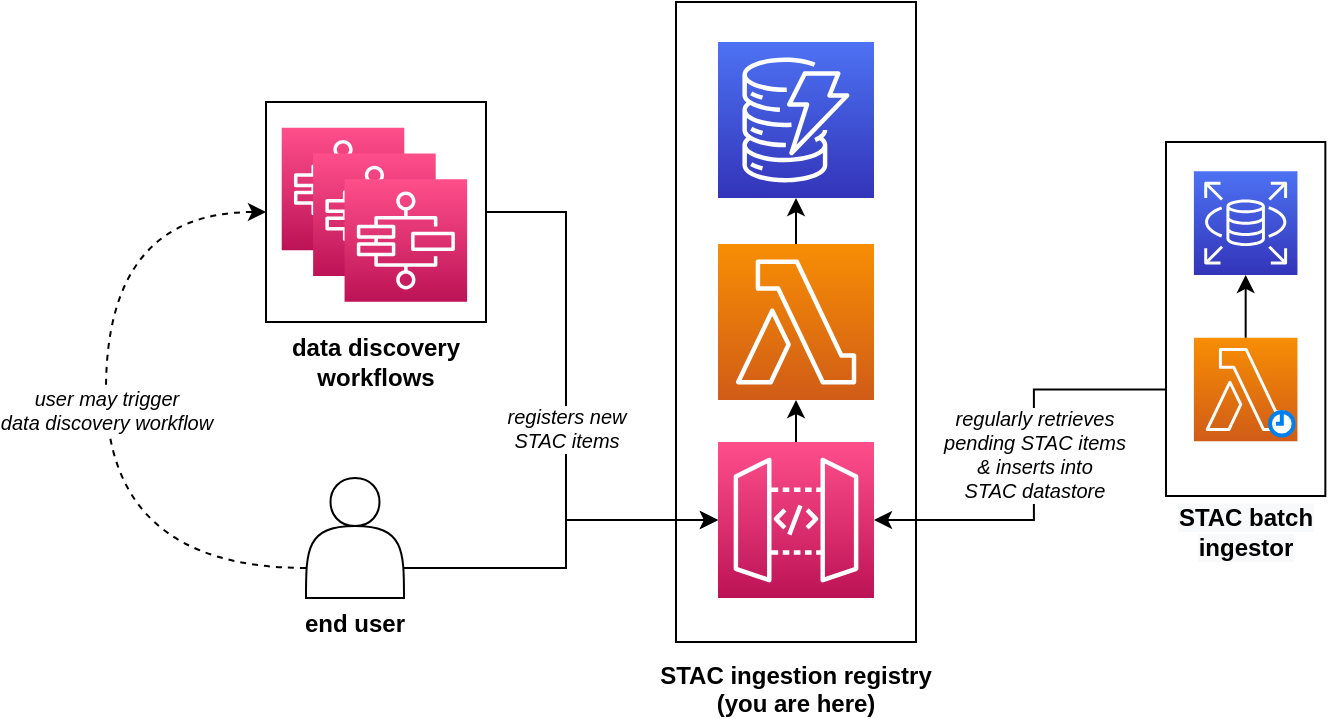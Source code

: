 <mxfile version="16.6.5"><diagram id="C6awfudmIj2i-8Lco_9b" name="Page-1"><mxGraphModel dx="1308" dy="798" grid="1" gridSize="10" guides="1" tooltips="1" connect="1" arrows="1" fold="1" page="1" pageScale="1" pageWidth="850" pageHeight="1100" math="0" shadow="0"><root><mxCell id="0"/><mxCell id="1" parent="0"/><mxCell id="BolRn20qtU3Z9M9oc3L7-16" value="STAC ingestion registry&#10;(you are here)" style="group;verticalAlign=bottom;spacingBottom=-40;fontStyle=1" vertex="1" connectable="0" parent="1"><mxGeometry x="425" y="110" width="120" height="320" as="geometry"/></mxCell><mxCell id="BolRn20qtU3Z9M9oc3L7-6" value="" style="rounded=0;whiteSpace=wrap;html=1;" vertex="1" parent="BolRn20qtU3Z9M9oc3L7-16"><mxGeometry width="120" height="320" as="geometry"/></mxCell><mxCell id="BolRn20qtU3Z9M9oc3L7-7" value="" style="sketch=0;points=[[0,0,0],[0.25,0,0],[0.5,0,0],[0.75,0,0],[1,0,0],[0,1,0],[0.25,1,0],[0.5,1,0],[0.75,1,0],[1,1,0],[0,0.25,0],[0,0.5,0],[0,0.75,0],[1,0.25,0],[1,0.5,0],[1,0.75,0]];outlineConnect=0;fontColor=#232F3E;gradientColor=#4D72F3;gradientDirection=north;fillColor=#3334B9;strokeColor=#ffffff;dashed=0;verticalLabelPosition=bottom;verticalAlign=top;align=center;html=1;fontSize=12;fontStyle=0;aspect=fixed;shape=mxgraph.aws4.resourceIcon;resIcon=mxgraph.aws4.dynamodb;" vertex="1" parent="BolRn20qtU3Z9M9oc3L7-16"><mxGeometry x="21" y="20" width="78" height="78" as="geometry"/></mxCell><mxCell id="BolRn20qtU3Z9M9oc3L7-8" value="" style="sketch=0;points=[[0,0,0],[0.25,0,0],[0.5,0,0],[0.75,0,0],[1,0,0],[0,1,0],[0.25,1,0],[0.5,1,0],[0.75,1,0],[1,1,0],[0,0.25,0],[0,0.5,0],[0,0.75,0],[1,0.25,0],[1,0.5,0],[1,0.75,0]];outlineConnect=0;fontColor=#232F3E;gradientColor=#FF4F8B;gradientDirection=north;fillColor=#BC1356;strokeColor=#ffffff;dashed=0;verticalLabelPosition=bottom;verticalAlign=top;align=center;html=1;fontSize=12;fontStyle=0;aspect=fixed;shape=mxgraph.aws4.resourceIcon;resIcon=mxgraph.aws4.api_gateway;" vertex="1" parent="BolRn20qtU3Z9M9oc3L7-16"><mxGeometry x="21" y="220" width="78" height="78" as="geometry"/></mxCell><mxCell id="BolRn20qtU3Z9M9oc3L7-14" style="edgeStyle=orthogonalEdgeStyle;rounded=0;orthogonalLoop=1;jettySize=auto;html=1;exitX=0.5;exitY=0;exitDx=0;exitDy=0;exitPerimeter=0;" edge="1" parent="BolRn20qtU3Z9M9oc3L7-16" source="BolRn20qtU3Z9M9oc3L7-26" target="BolRn20qtU3Z9M9oc3L7-7"><mxGeometry relative="1" as="geometry"><mxPoint x="60" y="120" as="sourcePoint"/></mxGeometry></mxCell><mxCell id="BolRn20qtU3Z9M9oc3L7-13" style="edgeStyle=orthogonalEdgeStyle;rounded=0;orthogonalLoop=1;jettySize=auto;html=1;entryX=0.5;entryY=1;entryDx=0;entryDy=0;entryPerimeter=0;" edge="1" parent="BolRn20qtU3Z9M9oc3L7-16" source="BolRn20qtU3Z9M9oc3L7-8" target="BolRn20qtU3Z9M9oc3L7-26"><mxGeometry relative="1" as="geometry"><mxPoint x="60" y="192" as="targetPoint"/></mxGeometry></mxCell><mxCell id="BolRn20qtU3Z9M9oc3L7-26" value="" style="sketch=0;points=[[0,0,0],[0.25,0,0],[0.5,0,0],[0.75,0,0],[1,0,0],[0,1,0],[0.25,1,0],[0.5,1,0],[0.75,1,0],[1,1,0],[0,0.25,0],[0,0.5,0],[0,0.75,0],[1,0.25,0],[1,0.5,0],[1,0.75,0]];outlineConnect=0;fontColor=#232F3E;gradientColor=#F78E04;gradientDirection=north;fillColor=#D05C17;strokeColor=#ffffff;dashed=0;verticalLabelPosition=bottom;verticalAlign=top;align=center;html=1;fontSize=12;fontStyle=0;aspect=fixed;shape=mxgraph.aws4.resourceIcon;resIcon=mxgraph.aws4.lambda;" vertex="1" parent="BolRn20qtU3Z9M9oc3L7-16"><mxGeometry x="21" y="121" width="78" height="78" as="geometry"/></mxCell><mxCell id="BolRn20qtU3Z9M9oc3L7-20" value="&lt;meta charset=&quot;utf-8&quot; style=&quot;font-size: 10px;&quot;&gt;&lt;i style=&quot;color: rgb(0, 0, 0); font-family: helvetica; font-size: 10px; font-weight: 400; letter-spacing: normal; text-align: center; text-indent: 0px; text-transform: none; word-spacing: 0px;&quot;&gt;registers new&lt;br style=&quot;font-size: 10px;&quot;&gt;STAC items&lt;/i&gt;" style="edgeStyle=orthogonalEdgeStyle;rounded=0;orthogonalLoop=1;jettySize=auto;html=1;entryX=0;entryY=0.5;entryDx=0;entryDy=0;entryPerimeter=0;fontSize=10;exitX=1;exitY=0.5;exitDx=0;exitDy=0;" edge="1" parent="1" source="BolRn20qtU3Z9M9oc3L7-18" target="BolRn20qtU3Z9M9oc3L7-8"><mxGeometry x="0.096" relative="1" as="geometry"><Array as="points"><mxPoint x="370" y="215"/><mxPoint x="370" y="369"/></Array><mxPoint as="offset"/></mxGeometry></mxCell><mxCell id="BolRn20qtU3Z9M9oc3L7-28" value="regularly retrieves&lt;br&gt;pending STAC items &lt;br&gt;&amp;amp;&amp;nbsp;inserts into&lt;br&gt;STAC datastore" style="edgeStyle=orthogonalEdgeStyle;rounded=0;orthogonalLoop=1;jettySize=auto;html=1;entryX=1;entryY=0.5;entryDx=0;entryDy=0;entryPerimeter=0;fontSize=10;fontStyle=2" edge="1" parent="1" source="BolRn20qtU3Z9M9oc3L7-27" target="BolRn20qtU3Z9M9oc3L7-8"><mxGeometry relative="1" as="geometry"/></mxCell><mxCell id="BolRn20qtU3Z9M9oc3L7-40" value="" style="group" vertex="1" connectable="0" parent="1"><mxGeometry x="670" y="180" width="81" height="177" as="geometry"/></mxCell><mxCell id="BolRn20qtU3Z9M9oc3L7-36" value="&lt;meta charset=&quot;utf-8&quot;&gt;&lt;span style=&quot;color: rgb(0, 0, 0); font-family: helvetica; font-size: 12px; font-style: normal; font-weight: 700; letter-spacing: normal; text-align: center; text-indent: 0px; text-transform: none; word-spacing: 0px; background-color: rgb(248, 249, 250); display: inline; float: none;&quot;&gt;STAC batch ingestor&lt;/span&gt;" style="rounded=0;whiteSpace=wrap;html=1;fontSize=10;verticalAlign=bottom;spacingBottom=-35;" vertex="1" parent="BolRn20qtU3Z9M9oc3L7-40"><mxGeometry width="79.672" height="177" as="geometry"/></mxCell><mxCell id="BolRn20qtU3Z9M9oc3L7-32" value="" style="group" vertex="1" connectable="0" parent="BolRn20qtU3Z9M9oc3L7-40"><mxGeometry x="13.943" y="97.88" width="67.057" height="75.041" as="geometry"/></mxCell><mxCell id="BolRn20qtU3Z9M9oc3L7-27" value="" style="sketch=0;points=[[0,0,0],[0.25,0,0],[0.5,0,0],[0.75,0,0],[1,0,0],[0,1,0],[0.25,1,0],[0.5,1,0],[0.75,1,0],[1,1,0],[0,0.25,0],[0,0.5,0],[0,0.75,0],[1,0.25,0],[1,0.5,0],[1,0.75,0]];outlineConnect=0;fontColor=#232F3E;gradientColor=#F78E04;gradientDirection=north;fillColor=#D05C17;strokeColor=#ffffff;dashed=0;verticalLabelPosition=bottom;verticalAlign=top;align=center;html=1;fontSize=12;fontStyle=0;aspect=fixed;shape=mxgraph.aws4.resourceIcon;resIcon=mxgraph.aws4.lambda;" vertex="1" parent="BolRn20qtU3Z9M9oc3L7-32"><mxGeometry width="51.787" height="51.787" as="geometry"/></mxCell><mxCell id="BolRn20qtU3Z9M9oc3L7-39" value="" style="html=1;verticalLabelPosition=bottom;align=center;labelBackgroundColor=#ffffff;verticalAlign=top;strokeWidth=2;strokeColor=#0080F0;shadow=0;dashed=0;shape=mxgraph.ios7.icons.clock;fontSize=10;" vertex="1" parent="BolRn20qtU3Z9M9oc3L7-32"><mxGeometry x="38.06" y="37.12" width="11.79" height="11.79" as="geometry"/></mxCell><mxCell id="BolRn20qtU3Z9M9oc3L7-23" value="" style="sketch=0;points=[[0,0,0],[0.25,0,0],[0.5,0,0],[0.75,0,0],[1,0,0],[0,1,0],[0.25,1,0],[0.5,1,0],[0.75,1,0],[1,1,0],[0,0.25,0],[0,0.5,0],[0,0.75,0],[1,0.25,0],[1,0.5,0],[1,0.75,0]];outlineConnect=0;fontColor=#232F3E;gradientColor=#4D72F3;gradientDirection=north;fillColor=#3334B9;strokeColor=#ffffff;dashed=0;verticalLabelPosition=bottom;verticalAlign=top;align=center;html=1;fontSize=12;fontStyle=0;aspect=fixed;shape=mxgraph.aws4.resourceIcon;resIcon=mxgraph.aws4.rds;" vertex="1" parent="BolRn20qtU3Z9M9oc3L7-40"><mxGeometry x="13.943" y="14.682" width="51.787" height="51.787" as="geometry"/></mxCell><mxCell id="BolRn20qtU3Z9M9oc3L7-33" style="edgeStyle=orthogonalEdgeStyle;rounded=0;orthogonalLoop=1;jettySize=auto;html=1;exitX=0.5;exitY=0;exitDx=0;exitDy=0;exitPerimeter=0;entryX=0.5;entryY=1;entryDx=0;entryDy=0;entryPerimeter=0;fontSize=10;" edge="1" parent="BolRn20qtU3Z9M9oc3L7-40" source="BolRn20qtU3Z9M9oc3L7-27" target="BolRn20qtU3Z9M9oc3L7-23"><mxGeometry relative="1" as="geometry"/></mxCell><mxCell id="BolRn20qtU3Z9M9oc3L7-24" value="" style="shape=image;verticalLabelPosition=bottom;labelBackgroundColor=default;verticalAlign=top;aspect=fixed;imageAspect=0;image=https://d1.awsstatic.com/logos/opensource%20logos/PostgreSQL_logo.3colors.540x557.ebfae0ecff1f9f5783f59493d21ec94947d0d79d.png;" vertex="1" parent="BolRn20qtU3Z9M9oc3L7-40"><mxGeometry x="48.996" y="49.208" width="16.731" height="17.262" as="geometry"/></mxCell><mxCell id="BolRn20qtU3Z9M9oc3L7-42" style="edgeStyle=orthogonalEdgeStyle;rounded=0;orthogonalLoop=1;jettySize=auto;html=1;entryX=0;entryY=0.5;entryDx=0;entryDy=0;entryPerimeter=0;fontSize=10;exitX=1;exitY=0.75;exitDx=0;exitDy=0;" edge="1" parent="1" source="BolRn20qtU3Z9M9oc3L7-41" target="BolRn20qtU3Z9M9oc3L7-8"><mxGeometry relative="1" as="geometry"><Array as="points"><mxPoint x="370" y="393"/><mxPoint x="370" y="369"/></Array></mxGeometry></mxCell><mxCell id="BolRn20qtU3Z9M9oc3L7-43" value="" style="group" vertex="1" connectable="0" parent="1"><mxGeometry x="220" y="160" width="110" height="248" as="geometry"/></mxCell><mxCell id="BolRn20qtU3Z9M9oc3L7-38" value="" style="group" vertex="1" connectable="0" parent="BolRn20qtU3Z9M9oc3L7-43"><mxGeometry width="110" height="120" as="geometry"/></mxCell><mxCell id="BolRn20qtU3Z9M9oc3L7-18" value="&lt;span style=&quot;font-weight: 700&quot;&gt;data discovery workflows&lt;/span&gt;" style="whiteSpace=wrap;html=1;aspect=fixed;verticalAlign=bottom;spacingBottom=-35;spacing=0;" vertex="1" parent="BolRn20qtU3Z9M9oc3L7-38"><mxGeometry width="110" height="110" as="geometry"/></mxCell><mxCell id="BolRn20qtU3Z9M9oc3L7-1" value="" style="sketch=0;points=[[0,0,0],[0.25,0,0],[0.5,0,0],[0.75,0,0],[1,0,0],[0,1,0],[0.25,1,0],[0.5,1,0],[0.75,1,0],[1,1,0],[0,0.25,0],[0,0.5,0],[0,0.75,0],[1,0.25,0],[1,0.5,0],[1,0.75,0]];outlineConnect=0;fontColor=#232F3E;gradientColor=#FF4F8B;gradientDirection=north;fillColor=#BC1356;strokeColor=#ffffff;dashed=0;verticalLabelPosition=bottom;verticalAlign=top;align=center;html=1;fontSize=12;fontStyle=0;aspect=fixed;shape=mxgraph.aws4.resourceIcon;resIcon=mxgraph.aws4.step_functions;" vertex="1" parent="BolRn20qtU3Z9M9oc3L7-38"><mxGeometry x="7.857" y="12.857" width="61.286" height="61.286" as="geometry"/></mxCell><mxCell id="BolRn20qtU3Z9M9oc3L7-2" value="" style="sketch=0;points=[[0,0,0],[0.25,0,0],[0.5,0,0],[0.75,0,0],[1,0,0],[0,1,0],[0.25,1,0],[0.5,1,0],[0.75,1,0],[1,1,0],[0,0.25,0],[0,0.5,0],[0,0.75,0],[1,0.25,0],[1,0.5,0],[1,0.75,0]];outlineConnect=0;fontColor=#232F3E;gradientColor=#FF4F8B;gradientDirection=north;fillColor=#BC1356;strokeColor=#ffffff;dashed=0;verticalLabelPosition=bottom;verticalAlign=top;align=center;html=1;fontSize=12;fontStyle=0;aspect=fixed;shape=mxgraph.aws4.resourceIcon;resIcon=mxgraph.aws4.step_functions;" vertex="1" parent="BolRn20qtU3Z9M9oc3L7-38"><mxGeometry x="23.571" y="25.714" width="61.286" height="61.286" as="geometry"/></mxCell><mxCell id="BolRn20qtU3Z9M9oc3L7-3" value="" style="sketch=0;points=[[0,0,0],[0.25,0,0],[0.5,0,0],[0.75,0,0],[1,0,0],[0,1,0],[0.25,1,0],[0.5,1,0],[0.75,1,0],[1,1,0],[0,0.25,0],[0,0.5,0],[0,0.75,0],[1,0.25,0],[1,0.5,0],[1,0.75,0]];outlineConnect=0;fontColor=#232F3E;gradientColor=#FF4F8B;gradientDirection=north;fillColor=#BC1356;strokeColor=#ffffff;dashed=0;verticalLabelPosition=bottom;verticalAlign=bottom;align=center;html=1;fontSize=12;fontStyle=0;aspect=fixed;shape=mxgraph.aws4.resourceIcon;resIcon=mxgraph.aws4.step_functions;" vertex="1" parent="BolRn20qtU3Z9M9oc3L7-38"><mxGeometry x="39.286" y="38.571" width="61.286" height="61.286" as="geometry"/></mxCell><mxCell id="BolRn20qtU3Z9M9oc3L7-45" value="&lt;i style=&quot;font-size: 10px;&quot;&gt;user may trigger &lt;br style=&quot;font-size: 10px;&quot;&gt;data discovery workflow&lt;/i&gt;" style="edgeStyle=orthogonalEdgeStyle;curved=1;rounded=0;orthogonalLoop=1;jettySize=auto;html=1;entryX=0;entryY=0.5;entryDx=0;entryDy=0;fontSize=10;exitX=0;exitY=0.75;exitDx=0;exitDy=0;dashed=1;" edge="1" parent="BolRn20qtU3Z9M9oc3L7-43" source="BolRn20qtU3Z9M9oc3L7-41" target="BolRn20qtU3Z9M9oc3L7-18"><mxGeometry relative="1" as="geometry"><Array as="points"><mxPoint x="-80" y="233"/><mxPoint x="-80" y="55"/></Array></mxGeometry></mxCell><mxCell id="BolRn20qtU3Z9M9oc3L7-41" value="&lt;b style=&quot;font-size: 12px;&quot;&gt;end user&lt;/b&gt;" style="shape=actor;whiteSpace=wrap;html=1;labelBackgroundColor=none;fontSize=12;verticalAlign=bottom;spacingBottom=-20;spacing=0;" vertex="1" parent="BolRn20qtU3Z9M9oc3L7-43"><mxGeometry x="20" y="188" width="49" height="60" as="geometry"/></mxCell></root></mxGraphModel></diagram></mxfile>